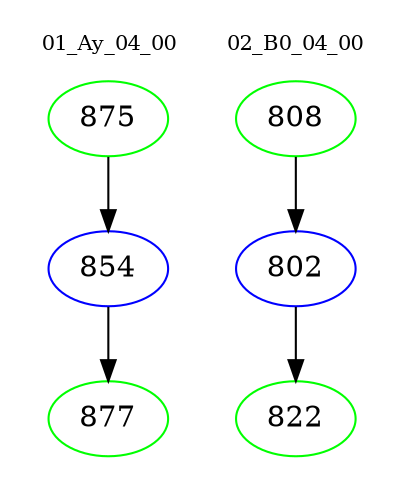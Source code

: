 digraph{
subgraph cluster_0 {
color = white
label = "01_Ay_04_00";
fontsize=10;
T0_875 [label="875", color="green"]
T0_875 -> T0_854 [color="black"]
T0_854 [label="854", color="blue"]
T0_854 -> T0_877 [color="black"]
T0_877 [label="877", color="green"]
}
subgraph cluster_1 {
color = white
label = "02_B0_04_00";
fontsize=10;
T1_808 [label="808", color="green"]
T1_808 -> T1_802 [color="black"]
T1_802 [label="802", color="blue"]
T1_802 -> T1_822 [color="black"]
T1_822 [label="822", color="green"]
}
}
